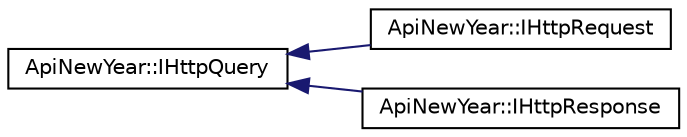 digraph "Graphical Class Hierarchy"
{
  edge [fontname="Helvetica",fontsize="10",labelfontname="Helvetica",labelfontsize="10"];
  node [fontname="Helvetica",fontsize="10",shape=record];
  rankdir="LR";
  Node1 [label="ApiNewYear::IHttpQuery",height=0.2,width=0.4,color="black", fillcolor="white", style="filled",URL="$class_api_new_year_1_1_i_http_query.html",tooltip="Base class representing the minimum information needed for each HTTP Query (Request or Response) ..."];
  Node1 -> Node2 [dir="back",color="midnightblue",fontsize="10",style="solid",fontname="Helvetica"];
  Node2 [label="ApiNewYear::IHttpRequest",height=0.2,width=0.4,color="black", fillcolor="white", style="filled",URL="$class_api_new_year_1_1_i_http_request.html",tooltip="Base class representing the minimum information needed for each HTTP Request. "];
  Node1 -> Node3 [dir="back",color="midnightblue",fontsize="10",style="solid",fontname="Helvetica"];
  Node3 [label="ApiNewYear::IHttpResponse",height=0.2,width=0.4,color="black", fillcolor="white", style="filled",URL="$class_api_new_year_1_1_i_http_response.html",tooltip="Base class representing the minimum information needed for each HTTP Response. "];
}
